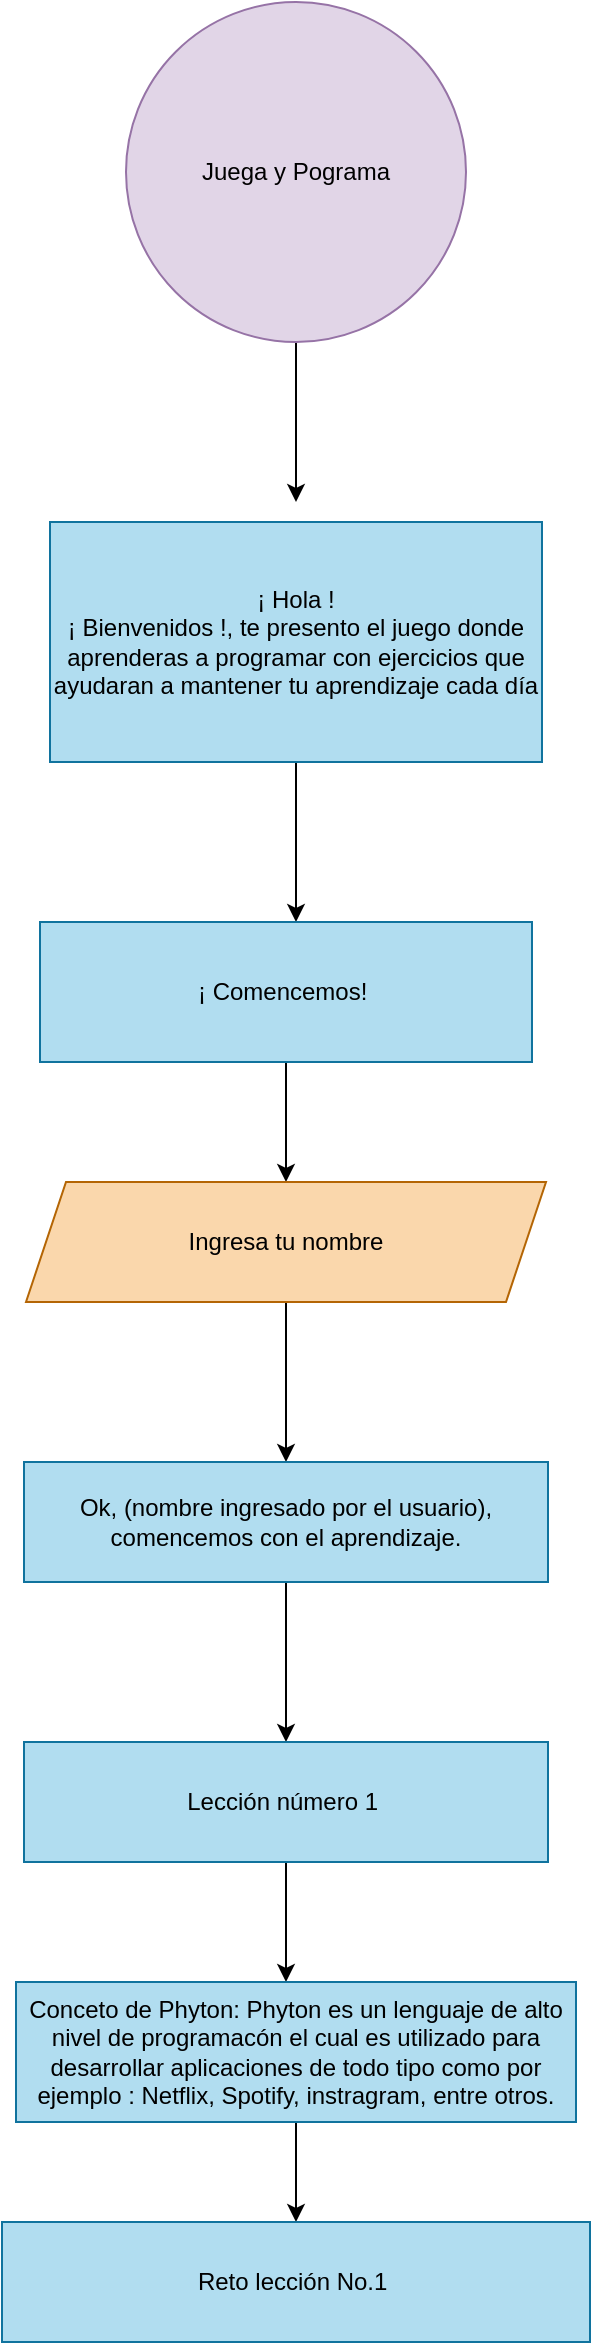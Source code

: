 <mxfile version="21.7.4" type="github">
  <diagram name="Página-1" id="wZ6IoTYDzUvtT-8nd7Mi">
    <mxGraphModel dx="880" dy="470" grid="1" gridSize="10" guides="1" tooltips="1" connect="1" arrows="1" fold="1" page="1" pageScale="1" pageWidth="827" pageHeight="1169" math="0" shadow="0">
      <root>
        <mxCell id="0" />
        <mxCell id="1" parent="0" />
        <mxCell id="Ye6Lir1v8M7o-369fLMi-2" style="edgeStyle=orthogonalEdgeStyle;rounded=0;orthogonalLoop=1;jettySize=auto;html=1;" edge="1" parent="1" source="Ye6Lir1v8M7o-369fLMi-1">
          <mxGeometry relative="1" as="geometry">
            <mxPoint x="419" y="290" as="targetPoint" />
          </mxGeometry>
        </mxCell>
        <mxCell id="Ye6Lir1v8M7o-369fLMi-1" value="Juega y Pograma" style="ellipse;whiteSpace=wrap;html=1;aspect=fixed;fillColor=#e1d5e7;strokeColor=#9673a6;" vertex="1" parent="1">
          <mxGeometry x="334" y="40" width="170" height="170" as="geometry" />
        </mxCell>
        <mxCell id="Ye6Lir1v8M7o-369fLMi-4" style="edgeStyle=orthogonalEdgeStyle;rounded=0;orthogonalLoop=1;jettySize=auto;html=1;" edge="1" parent="1" source="Ye6Lir1v8M7o-369fLMi-3">
          <mxGeometry relative="1" as="geometry">
            <mxPoint x="419" y="500" as="targetPoint" />
          </mxGeometry>
        </mxCell>
        <mxCell id="Ye6Lir1v8M7o-369fLMi-3" value="¡ Hola !&lt;br&gt;¡ Bienvenidos !, te presento el juego donde aprenderas a programar con ejercicios que ayudaran a mantener tu aprendizaje cada día" style="rounded=0;whiteSpace=wrap;html=1;fillColor=#b1ddf0;strokeColor=#10739e;" vertex="1" parent="1">
          <mxGeometry x="296" y="300" width="246" height="120" as="geometry" />
        </mxCell>
        <mxCell id="Ye6Lir1v8M7o-369fLMi-6" style="edgeStyle=orthogonalEdgeStyle;rounded=0;orthogonalLoop=1;jettySize=auto;html=1;" edge="1" parent="1" source="Ye6Lir1v8M7o-369fLMi-5">
          <mxGeometry relative="1" as="geometry">
            <mxPoint x="414" y="630" as="targetPoint" />
          </mxGeometry>
        </mxCell>
        <mxCell id="Ye6Lir1v8M7o-369fLMi-5" value="¡ Comencemos!&amp;nbsp;" style="rounded=0;whiteSpace=wrap;html=1;fillColor=#b1ddf0;strokeColor=#10739e;" vertex="1" parent="1">
          <mxGeometry x="291" y="500" width="246" height="70" as="geometry" />
        </mxCell>
        <mxCell id="Ye6Lir1v8M7o-369fLMi-18" style="edgeStyle=orthogonalEdgeStyle;rounded=0;orthogonalLoop=1;jettySize=auto;html=1;exitX=0.5;exitY=1;exitDx=0;exitDy=0;entryX=0.5;entryY=0;entryDx=0;entryDy=0;" edge="1" parent="1" source="Ye6Lir1v8M7o-369fLMi-7" target="Ye6Lir1v8M7o-369fLMi-11">
          <mxGeometry relative="1" as="geometry" />
        </mxCell>
        <mxCell id="Ye6Lir1v8M7o-369fLMi-7" value="Ingresa tu nombre" style="shape=parallelogram;perimeter=parallelogramPerimeter;whiteSpace=wrap;html=1;fixedSize=1;fillColor=#fad7ac;strokeColor=#b46504;" vertex="1" parent="1">
          <mxGeometry x="284" y="630" width="260" height="60" as="geometry" />
        </mxCell>
        <mxCell id="Ye6Lir1v8M7o-369fLMi-13" value="" style="edgeStyle=orthogonalEdgeStyle;rounded=0;orthogonalLoop=1;jettySize=auto;html=1;" edge="1" parent="1" source="Ye6Lir1v8M7o-369fLMi-11">
          <mxGeometry relative="1" as="geometry">
            <mxPoint x="414" y="910" as="targetPoint" />
          </mxGeometry>
        </mxCell>
        <mxCell id="Ye6Lir1v8M7o-369fLMi-11" value="Ok, (nombre ingresado por el usuario), comencemos con el aprendizaje." style="rounded=0;whiteSpace=wrap;html=1;fillColor=#b1ddf0;strokeColor=#10739e;" vertex="1" parent="1">
          <mxGeometry x="283" y="770" width="262" height="60" as="geometry" />
        </mxCell>
        <mxCell id="Ye6Lir1v8M7o-369fLMi-15" style="edgeStyle=orthogonalEdgeStyle;rounded=0;orthogonalLoop=1;jettySize=auto;html=1;exitX=0.5;exitY=1;exitDx=0;exitDy=0;" edge="1" parent="1" source="Ye6Lir1v8M7o-369fLMi-14">
          <mxGeometry relative="1" as="geometry">
            <mxPoint x="414" y="1030" as="targetPoint" />
          </mxGeometry>
        </mxCell>
        <mxCell id="Ye6Lir1v8M7o-369fLMi-14" value="Lección número 1&amp;nbsp;" style="rounded=0;whiteSpace=wrap;html=1;fillColor=#b1ddf0;strokeColor=#10739e;" vertex="1" parent="1">
          <mxGeometry x="283" y="910" width="262" height="60" as="geometry" />
        </mxCell>
        <mxCell id="Ye6Lir1v8M7o-369fLMi-19" style="edgeStyle=orthogonalEdgeStyle;rounded=0;orthogonalLoop=1;jettySize=auto;html=1;" edge="1" parent="1" source="Ye6Lir1v8M7o-369fLMi-16">
          <mxGeometry relative="1" as="geometry">
            <mxPoint x="419" y="1150" as="targetPoint" />
          </mxGeometry>
        </mxCell>
        <mxCell id="Ye6Lir1v8M7o-369fLMi-16" value="Conceto de Phyton: Phyton es un lenguaje de alto nivel de programacón el cual es utilizado para desarrollar aplicaciones de todo tipo como por ejemplo : Netflix, Spotify, instragram, entre otros." style="rounded=0;whiteSpace=wrap;html=1;fillColor=#b1ddf0;strokeColor=#10739e;" vertex="1" parent="1">
          <mxGeometry x="279" y="1030" width="280" height="70" as="geometry" />
        </mxCell>
        <mxCell id="Ye6Lir1v8M7o-369fLMi-20" value="Reto lección No.1&amp;nbsp;" style="rounded=0;whiteSpace=wrap;html=1;fillColor=#b1ddf0;strokeColor=#10739e;" vertex="1" parent="1">
          <mxGeometry x="272" y="1150" width="294" height="60" as="geometry" />
        </mxCell>
      </root>
    </mxGraphModel>
  </diagram>
</mxfile>
